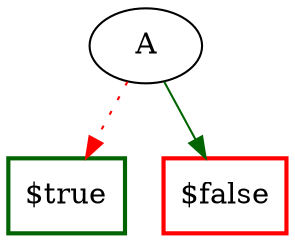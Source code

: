 digraph G {
  const_true [shape=box, label="$true", style = bold, color = darkgreen];
  const_false [shape=box, label="$false", style = bold, color = red];
  id_3 [shape=ellipse, label="A"];
  id_3 -> const_true [style = dotted, color = red];
  id_3 -> const_false [color = darkgreen];
}
